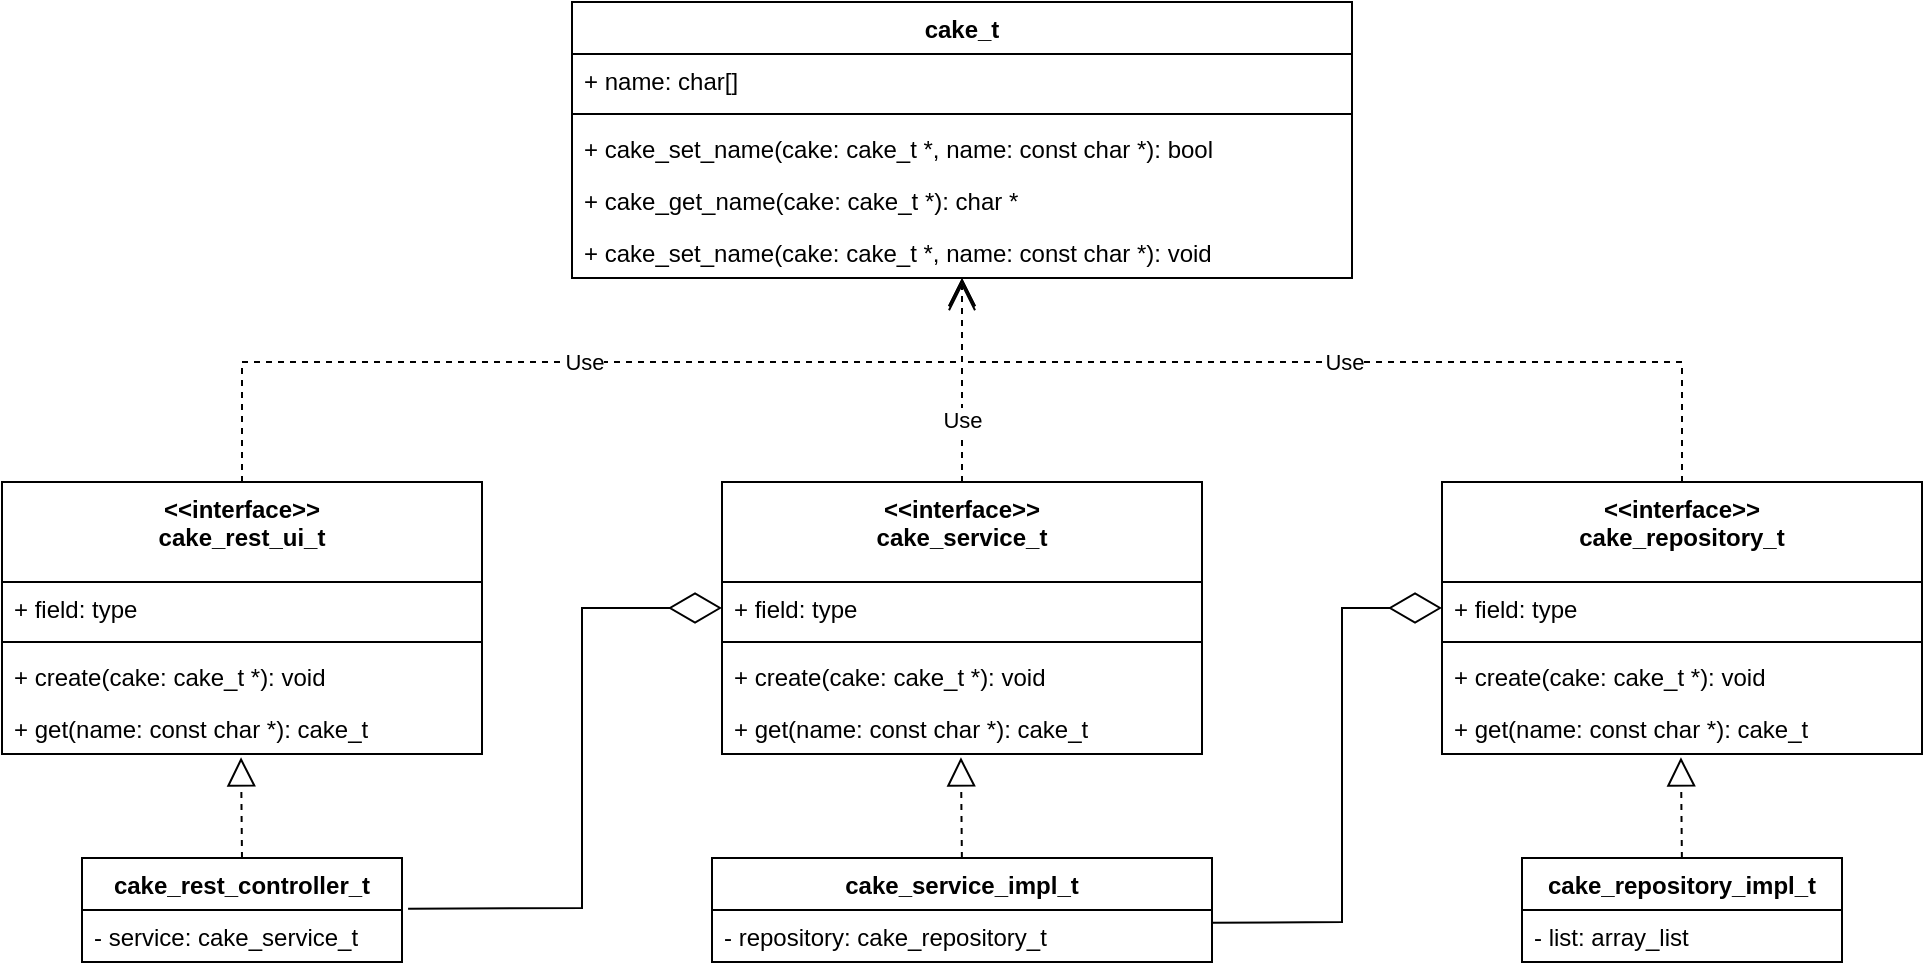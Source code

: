 <mxfile version="16.1.0" type="device" pages="3"><diagram id="9diGpGYwo_NiGPsFAi5v" name="Page-1"><mxGraphModel dx="1422" dy="727" grid="1" gridSize="10" guides="1" tooltips="1" connect="1" arrows="1" fold="1" page="1" pageScale="1" pageWidth="1100" pageHeight="850" math="0" shadow="0"><root><mxCell id="0"/><mxCell id="1" parent="0"/><mxCell id="iKEDdc2eLQ34T3AkdfIM-6" value="cake_t" style="swimlane;fontStyle=1;align=center;verticalAlign=top;childLayout=stackLayout;horizontal=1;startSize=26;horizontalStack=0;resizeParent=1;resizeParentMax=0;resizeLast=0;collapsible=1;marginBottom=0;" parent="1" vertex="1"><mxGeometry x="345" y="230" width="390" height="138" as="geometry"/></mxCell><mxCell id="iKEDdc2eLQ34T3AkdfIM-7" value="+ name: char[]" style="text;strokeColor=none;fillColor=none;align=left;verticalAlign=top;spacingLeft=4;spacingRight=4;overflow=hidden;rotatable=0;points=[[0,0.5],[1,0.5]];portConstraint=eastwest;" parent="iKEDdc2eLQ34T3AkdfIM-6" vertex="1"><mxGeometry y="26" width="390" height="26" as="geometry"/></mxCell><mxCell id="iKEDdc2eLQ34T3AkdfIM-8" value="" style="line;strokeWidth=1;fillColor=none;align=left;verticalAlign=middle;spacingTop=-1;spacingLeft=3;spacingRight=3;rotatable=0;labelPosition=right;points=[];portConstraint=eastwest;" parent="iKEDdc2eLQ34T3AkdfIM-6" vertex="1"><mxGeometry y="52" width="390" height="8" as="geometry"/></mxCell><mxCell id="iKEDdc2eLQ34T3AkdfIM-9" value="+ cake_set_name(cake: cake_t *, name: const char *): bool" style="text;strokeColor=none;fillColor=none;align=left;verticalAlign=top;spacingLeft=4;spacingRight=4;overflow=hidden;rotatable=0;points=[[0,0.5],[1,0.5]];portConstraint=eastwest;" parent="iKEDdc2eLQ34T3AkdfIM-6" vertex="1"><mxGeometry y="60" width="390" height="26" as="geometry"/></mxCell><mxCell id="iKEDdc2eLQ34T3AkdfIM-11" value="+ cake_get_name(cake: cake_t *): char *" style="text;strokeColor=none;fillColor=none;align=left;verticalAlign=top;spacingLeft=4;spacingRight=4;overflow=hidden;rotatable=0;points=[[0,0.5],[1,0.5]];portConstraint=eastwest;" parent="iKEDdc2eLQ34T3AkdfIM-6" vertex="1"><mxGeometry y="86" width="390" height="26" as="geometry"/></mxCell><mxCell id="iKEDdc2eLQ34T3AkdfIM-10" value="+ cake_set_name(cake: cake_t *, name: const char *): void" style="text;strokeColor=none;fillColor=none;align=left;verticalAlign=top;spacingLeft=4;spacingRight=4;overflow=hidden;rotatable=0;points=[[0,0.5],[1,0.5]];portConstraint=eastwest;" parent="iKEDdc2eLQ34T3AkdfIM-6" vertex="1"><mxGeometry y="112" width="390" height="26" as="geometry"/></mxCell><mxCell id="iKEDdc2eLQ34T3AkdfIM-12" value="&lt;&lt;interface&gt;&gt;&#xA;cake_service_t&#xA;" style="swimlane;fontStyle=1;align=center;verticalAlign=top;childLayout=stackLayout;horizontal=1;startSize=50;horizontalStack=0;resizeParent=1;resizeParentMax=0;resizeLast=0;collapsible=1;marginBottom=0;" parent="1" vertex="1"><mxGeometry x="420" y="470" width="240" height="136" as="geometry"/></mxCell><mxCell id="iKEDdc2eLQ34T3AkdfIM-13" value="+ field: type" style="text;strokeColor=none;fillColor=none;align=left;verticalAlign=top;spacingLeft=4;spacingRight=4;overflow=hidden;rotatable=0;points=[[0,0.5],[1,0.5]];portConstraint=eastwest;" parent="iKEDdc2eLQ34T3AkdfIM-12" vertex="1"><mxGeometry y="50" width="240" height="26" as="geometry"/></mxCell><mxCell id="iKEDdc2eLQ34T3AkdfIM-14" value="" style="line;strokeWidth=1;fillColor=none;align=left;verticalAlign=middle;spacingTop=-1;spacingLeft=3;spacingRight=3;rotatable=0;labelPosition=right;points=[];portConstraint=eastwest;" parent="iKEDdc2eLQ34T3AkdfIM-12" vertex="1"><mxGeometry y="76" width="240" height="8" as="geometry"/></mxCell><mxCell id="iKEDdc2eLQ34T3AkdfIM-15" value="+ create(cake: cake_t *): void" style="text;strokeColor=none;fillColor=none;align=left;verticalAlign=top;spacingLeft=4;spacingRight=4;overflow=hidden;rotatable=0;points=[[0,0.5],[1,0.5]];portConstraint=eastwest;" parent="iKEDdc2eLQ34T3AkdfIM-12" vertex="1"><mxGeometry y="84" width="240" height="26" as="geometry"/></mxCell><mxCell id="iKEDdc2eLQ34T3AkdfIM-16" value="+ get(name: const char *): cake_t" style="text;strokeColor=none;fillColor=none;align=left;verticalAlign=top;spacingLeft=4;spacingRight=4;overflow=hidden;rotatable=0;points=[[0,0.5],[1,0.5]];portConstraint=eastwest;" parent="iKEDdc2eLQ34T3AkdfIM-12" vertex="1"><mxGeometry y="110" width="240" height="26" as="geometry"/></mxCell><mxCell id="iKEDdc2eLQ34T3AkdfIM-18" value="&lt;&lt;interface&gt;&gt;&#xA;cake_repository_t&#xA;" style="swimlane;fontStyle=1;align=center;verticalAlign=top;childLayout=stackLayout;horizontal=1;startSize=50;horizontalStack=0;resizeParent=1;resizeParentMax=0;resizeLast=0;collapsible=1;marginBottom=0;" parent="1" vertex="1"><mxGeometry x="780" y="470" width="240" height="136" as="geometry"/></mxCell><mxCell id="iKEDdc2eLQ34T3AkdfIM-19" value="+ field: type" style="text;strokeColor=none;fillColor=none;align=left;verticalAlign=top;spacingLeft=4;spacingRight=4;overflow=hidden;rotatable=0;points=[[0,0.5],[1,0.5]];portConstraint=eastwest;" parent="iKEDdc2eLQ34T3AkdfIM-18" vertex="1"><mxGeometry y="50" width="240" height="26" as="geometry"/></mxCell><mxCell id="iKEDdc2eLQ34T3AkdfIM-20" value="" style="line;strokeWidth=1;fillColor=none;align=left;verticalAlign=middle;spacingTop=-1;spacingLeft=3;spacingRight=3;rotatable=0;labelPosition=right;points=[];portConstraint=eastwest;" parent="iKEDdc2eLQ34T3AkdfIM-18" vertex="1"><mxGeometry y="76" width="240" height="8" as="geometry"/></mxCell><mxCell id="iKEDdc2eLQ34T3AkdfIM-21" value="+ create(cake: cake_t *): void" style="text;strokeColor=none;fillColor=none;align=left;verticalAlign=top;spacingLeft=4;spacingRight=4;overflow=hidden;rotatable=0;points=[[0,0.5],[1,0.5]];portConstraint=eastwest;" parent="iKEDdc2eLQ34T3AkdfIM-18" vertex="1"><mxGeometry y="84" width="240" height="26" as="geometry"/></mxCell><mxCell id="iKEDdc2eLQ34T3AkdfIM-22" value="+ get(name: const char *): cake_t" style="text;strokeColor=none;fillColor=none;align=left;verticalAlign=top;spacingLeft=4;spacingRight=4;overflow=hidden;rotatable=0;points=[[0,0.5],[1,0.5]];portConstraint=eastwest;" parent="iKEDdc2eLQ34T3AkdfIM-18" vertex="1"><mxGeometry y="110" width="240" height="26" as="geometry"/></mxCell><mxCell id="iKEDdc2eLQ34T3AkdfIM-23" value="&lt;&lt;interface&gt;&gt;&#xA;cake_rest_ui_t&#xA;" style="swimlane;fontStyle=1;align=center;verticalAlign=top;childLayout=stackLayout;horizontal=1;startSize=50;horizontalStack=0;resizeParent=1;resizeParentMax=0;resizeLast=0;collapsible=1;marginBottom=0;" parent="1" vertex="1"><mxGeometry x="60" y="470" width="240" height="136" as="geometry"/></mxCell><mxCell id="iKEDdc2eLQ34T3AkdfIM-24" value="+ field: type" style="text;strokeColor=none;fillColor=none;align=left;verticalAlign=top;spacingLeft=4;spacingRight=4;overflow=hidden;rotatable=0;points=[[0,0.5],[1,0.5]];portConstraint=eastwest;" parent="iKEDdc2eLQ34T3AkdfIM-23" vertex="1"><mxGeometry y="50" width="240" height="26" as="geometry"/></mxCell><mxCell id="iKEDdc2eLQ34T3AkdfIM-25" value="" style="line;strokeWidth=1;fillColor=none;align=left;verticalAlign=middle;spacingTop=-1;spacingLeft=3;spacingRight=3;rotatable=0;labelPosition=right;points=[];portConstraint=eastwest;" parent="iKEDdc2eLQ34T3AkdfIM-23" vertex="1"><mxGeometry y="76" width="240" height="8" as="geometry"/></mxCell><mxCell id="iKEDdc2eLQ34T3AkdfIM-26" value="+ create(cake: cake_t *): void" style="text;strokeColor=none;fillColor=none;align=left;verticalAlign=top;spacingLeft=4;spacingRight=4;overflow=hidden;rotatable=0;points=[[0,0.5],[1,0.5]];portConstraint=eastwest;" parent="iKEDdc2eLQ34T3AkdfIM-23" vertex="1"><mxGeometry y="84" width="240" height="26" as="geometry"/></mxCell><mxCell id="iKEDdc2eLQ34T3AkdfIM-27" value="+ get(name: const char *): cake_t" style="text;strokeColor=none;fillColor=none;align=left;verticalAlign=top;spacingLeft=4;spacingRight=4;overflow=hidden;rotatable=0;points=[[0,0.5],[1,0.5]];portConstraint=eastwest;" parent="iKEDdc2eLQ34T3AkdfIM-23" vertex="1"><mxGeometry y="110" width="240" height="26" as="geometry"/></mxCell><mxCell id="iKEDdc2eLQ34T3AkdfIM-28" value="cake_repository_impl_t" style="swimlane;fontStyle=1;align=center;verticalAlign=top;childLayout=stackLayout;horizontal=1;startSize=26;horizontalStack=0;resizeParent=1;resizeParentMax=0;resizeLast=0;collapsible=1;marginBottom=0;" parent="1" vertex="1"><mxGeometry x="820" y="658" width="160" height="52" as="geometry"/></mxCell><mxCell id="iKEDdc2eLQ34T3AkdfIM-29" value="- list: array_list" style="text;strokeColor=none;fillColor=none;align=left;verticalAlign=top;spacingLeft=4;spacingRight=4;overflow=hidden;rotatable=0;points=[[0,0.5],[1,0.5]];portConstraint=eastwest;" parent="iKEDdc2eLQ34T3AkdfIM-28" vertex="1"><mxGeometry y="26" width="160" height="26" as="geometry"/></mxCell><mxCell id="iKEDdc2eLQ34T3AkdfIM-32" value="cake_rest_controller_t" style="swimlane;fontStyle=1;align=center;verticalAlign=top;childLayout=stackLayout;horizontal=1;startSize=26;horizontalStack=0;resizeParent=1;resizeParentMax=0;resizeLast=0;collapsible=1;marginBottom=0;" parent="1" vertex="1"><mxGeometry x="100" y="658" width="160" height="52" as="geometry"/></mxCell><mxCell id="iKEDdc2eLQ34T3AkdfIM-33" value="- service: cake_service_t" style="text;strokeColor=none;fillColor=none;align=left;verticalAlign=top;spacingLeft=4;spacingRight=4;overflow=hidden;rotatable=0;points=[[0,0.5],[1,0.5]];portConstraint=eastwest;" parent="iKEDdc2eLQ34T3AkdfIM-32" vertex="1"><mxGeometry y="26" width="160" height="26" as="geometry"/></mxCell><mxCell id="iKEDdc2eLQ34T3AkdfIM-34" value="cake_service_impl_t" style="swimlane;fontStyle=1;align=center;verticalAlign=top;childLayout=stackLayout;horizontal=1;startSize=26;horizontalStack=0;resizeParent=1;resizeParentMax=0;resizeLast=0;collapsible=1;marginBottom=0;" parent="1" vertex="1"><mxGeometry x="415" y="658" width="250" height="52" as="geometry"/></mxCell><mxCell id="iKEDdc2eLQ34T3AkdfIM-35" value="- repository: cake_repository_t" style="text;strokeColor=none;fillColor=none;align=left;verticalAlign=top;spacingLeft=4;spacingRight=4;overflow=hidden;rotatable=0;points=[[0,0.5],[1,0.5]];portConstraint=eastwest;" parent="iKEDdc2eLQ34T3AkdfIM-34" vertex="1"><mxGeometry y="26" width="250" height="26" as="geometry"/></mxCell><mxCell id="iKEDdc2eLQ34T3AkdfIM-36" value="" style="endArrow=block;dashed=1;endFill=0;endSize=12;html=1;rounded=0;entryX=0.498;entryY=1.064;entryDx=0;entryDy=0;entryPerimeter=0;exitX=0.5;exitY=0;exitDx=0;exitDy=0;" parent="1" source="iKEDdc2eLQ34T3AkdfIM-32" target="iKEDdc2eLQ34T3AkdfIM-27" edge="1"><mxGeometry width="160" relative="1" as="geometry"><mxPoint x="-70" y="670" as="sourcePoint"/><mxPoint x="90" y="670" as="targetPoint"/></mxGeometry></mxCell><mxCell id="iKEDdc2eLQ34T3AkdfIM-37" value="" style="endArrow=diamondThin;endFill=0;endSize=24;html=1;rounded=0;exitX=1.019;exitY=-0.022;exitDx=0;exitDy=0;exitPerimeter=0;entryX=0;entryY=0.5;entryDx=0;entryDy=0;" parent="1" source="iKEDdc2eLQ34T3AkdfIM-33" target="iKEDdc2eLQ34T3AkdfIM-13" edge="1"><mxGeometry width="160" relative="1" as="geometry"><mxPoint x="560" y="580" as="sourcePoint"/><mxPoint x="720" y="580" as="targetPoint"/><Array as="points"><mxPoint x="350" y="683"/><mxPoint x="350" y="533"/></Array></mxGeometry></mxCell><mxCell id="iKEDdc2eLQ34T3AkdfIM-38" value="" style="endArrow=block;dashed=1;endFill=0;endSize=12;html=1;rounded=0;entryX=0.498;entryY=1.064;entryDx=0;entryDy=0;entryPerimeter=0;exitX=0.5;exitY=0;exitDx=0;exitDy=0;" parent="1" edge="1"><mxGeometry width="160" relative="1" as="geometry"><mxPoint x="899.95" y="658" as="sourcePoint"/><mxPoint x="899.47" y="607.664" as="targetPoint"/></mxGeometry></mxCell><mxCell id="iKEDdc2eLQ34T3AkdfIM-39" value="" style="endArrow=block;dashed=1;endFill=0;endSize=12;html=1;rounded=0;entryX=0.498;entryY=1.064;entryDx=0;entryDy=0;entryPerimeter=0;exitX=0.5;exitY=0;exitDx=0;exitDy=0;" parent="1" edge="1"><mxGeometry width="160" relative="1" as="geometry"><mxPoint x="539.95" y="658" as="sourcePoint"/><mxPoint x="539.47" y="607.664" as="targetPoint"/></mxGeometry></mxCell><mxCell id="iKEDdc2eLQ34T3AkdfIM-40" value="" style="endArrow=diamondThin;endFill=0;endSize=24;html=1;rounded=0;exitX=1.019;exitY=-0.022;exitDx=0;exitDy=0;exitPerimeter=0;entryX=0;entryY=0.5;entryDx=0;entryDy=0;" parent="1" target="iKEDdc2eLQ34T3AkdfIM-19" edge="1"><mxGeometry width="160" relative="1" as="geometry"><mxPoint x="665" y="690.428" as="sourcePoint"/><mxPoint x="821.96" y="540" as="targetPoint"/><Array as="points"><mxPoint x="730" y="690"/><mxPoint x="730" y="600"/><mxPoint x="730" y="533"/></Array></mxGeometry></mxCell><mxCell id="iKEDdc2eLQ34T3AkdfIM-41" value="Use" style="endArrow=open;endSize=12;dashed=1;html=1;rounded=0;exitX=0.5;exitY=0;exitDx=0;exitDy=0;" parent="1" source="iKEDdc2eLQ34T3AkdfIM-23" target="iKEDdc2eLQ34T3AkdfIM-10" edge="1"><mxGeometry width="160" relative="1" as="geometry"><mxPoint x="195" y="410" as="sourcePoint"/><mxPoint x="355" y="410" as="targetPoint"/><Array as="points"><mxPoint x="180" y="410"/><mxPoint x="540" y="410"/></Array></mxGeometry></mxCell><mxCell id="iKEDdc2eLQ34T3AkdfIM-42" value="Use" style="endArrow=open;endSize=12;dashed=1;html=1;rounded=0;" parent="1" source="iKEDdc2eLQ34T3AkdfIM-12" target="iKEDdc2eLQ34T3AkdfIM-10" edge="1"><mxGeometry x="-0.412" width="160" relative="1" as="geometry"><mxPoint x="630" y="430" as="sourcePoint"/><mxPoint x="790" y="430" as="targetPoint"/><mxPoint y="-1" as="offset"/></mxGeometry></mxCell><mxCell id="iKEDdc2eLQ34T3AkdfIM-43" value="Use" style="endArrow=open;endSize=12;dashed=1;html=1;rounded=0;exitX=0.5;exitY=0;exitDx=0;exitDy=0;" parent="1" source="iKEDdc2eLQ34T3AkdfIM-18" edge="1"><mxGeometry width="160" relative="1" as="geometry"><mxPoint x="910" y="410" as="sourcePoint"/><mxPoint x="540" y="370" as="targetPoint"/><Array as="points"><mxPoint x="900" y="410"/><mxPoint x="540" y="410"/></Array><mxPoint x="1" as="offset"/></mxGeometry></mxCell></root></mxGraphModel></diagram><diagram id="P0KdehEDbvNM9IFR819d" name="Page-2"><mxGraphModel dx="1662" dy="727" grid="1" gridSize="3" guides="1" tooltips="1" connect="1" arrows="1" fold="1" page="1" pageScale="1" pageWidth="1100" pageHeight="850" math="0" shadow="0"><root><mxCell id="fsUWvjH8aIPaDX2hUzwm-0"/><mxCell id="fsUWvjH8aIPaDX2hUzwm-1" parent="fsUWvjH8aIPaDX2hUzwm-0"/><mxCell id="fsUWvjH8aIPaDX2hUzwm-2" value="Product" style="swimlane;fontStyle=1;align=center;verticalAlign=top;childLayout=stackLayout;horizontal=1;startSize=26;horizontalStack=0;resizeParent=1;resizeParentMax=0;resizeLast=0;collapsible=1;marginBottom=0;" parent="fsUWvjH8aIPaDX2hUzwm-1" vertex="1"><mxGeometry x="345" y="100" width="520" height="138" as="geometry"/></mxCell><mxCell id="fsUWvjH8aIPaDX2hUzwm-3" value="- id : int" style="text;strokeColor=none;fillColor=none;align=left;verticalAlign=top;spacingLeft=4;spacingRight=4;overflow=hidden;rotatable=0;points=[[0,0.5],[1,0.5]];portConstraint=eastwest;" parent="fsUWvjH8aIPaDX2hUzwm-2" vertex="1"><mxGeometry y="26" width="520" height="26" as="geometry"/></mxCell><mxCell id="fsUWvjH8aIPaDX2hUzwm-6" value="- type: char[]" style="text;strokeColor=none;fillColor=none;align=left;verticalAlign=top;spacingLeft=4;spacingRight=4;overflow=hidden;rotatable=0;points=[[0,0.5],[1,0.5]];portConstraint=eastwest;" parent="fsUWvjH8aIPaDX2hUzwm-2" vertex="1"><mxGeometry y="52" width="520" height="26" as="geometry"/></mxCell><mxCell id="fsUWvjH8aIPaDX2hUzwm-7" value="- description: char[]" style="text;strokeColor=none;fillColor=none;align=left;verticalAlign=top;spacingLeft=4;spacingRight=4;overflow=hidden;rotatable=0;points=[[0,0.5],[1,0.5]];portConstraint=eastwest;" parent="fsUWvjH8aIPaDX2hUzwm-2" vertex="1"><mxGeometry y="78" width="520" height="26" as="geometry"/></mxCell><mxCell id="fsUWvjH8aIPaDX2hUzwm-4" value="" style="line;strokeWidth=1;fillColor=none;align=left;verticalAlign=middle;spacingTop=-1;spacingLeft=3;spacingRight=3;rotatable=0;labelPosition=right;points=[];portConstraint=eastwest;" parent="fsUWvjH8aIPaDX2hUzwm-2" vertex="1"><mxGeometry y="104" width="520" height="8" as="geometry"/></mxCell><mxCell id="fsUWvjH8aIPaDX2hUzwm-8" value="+ product_create (id: int, type: const char *, description: const char *): Product *" style="text;strokeColor=none;fillColor=none;align=left;verticalAlign=top;spacingLeft=4;spacingRight=4;overflow=hidden;rotatable=0;points=[[0,0.5],[1,0.5]];portConstraint=eastwest;" parent="fsUWvjH8aIPaDX2hUzwm-2" vertex="1"><mxGeometry y="112" width="520" height="26" as="geometry"/></mxCell><mxCell id="fsUWvjH8aIPaDX2hUzwm-10" value="&lt;&lt;interface&gt;&gt;&#xA;ProductService&#xA;" style="swimlane;fontStyle=1;align=center;verticalAlign=top;childLayout=stackLayout;horizontal=1;startSize=50;horizontalStack=0;resizeParent=1;resizeParentMax=0;resizeLast=0;collapsible=1;marginBottom=0;" parent="fsUWvjH8aIPaDX2hUzwm-1" vertex="1"><mxGeometry x="450" y="350" width="310" height="128" as="geometry"/></mxCell><mxCell id="fsUWvjH8aIPaDX2hUzwm-13" value="+ get_by_id (object: void *, id: int) : Product *" style="text;strokeColor=none;fillColor=none;align=left;verticalAlign=top;spacingLeft=4;spacingRight=4;overflow=hidden;rotatable=0;points=[[0,0.5],[1,0.5]];portConstraint=eastwest;" parent="fsUWvjH8aIPaDX2hUzwm-10" vertex="1"><mxGeometry y="50" width="310" height="26" as="geometry"/></mxCell><mxCell id="fsUWvjH8aIPaDX2hUzwm-14" value="+ add (object: void *, product: Product) : bool" style="text;strokeColor=none;fillColor=none;align=left;verticalAlign=top;spacingLeft=4;spacingRight=4;overflow=hidden;rotatable=0;points=[[0,0.5],[1,0.5]];portConstraint=eastwest;" parent="fsUWvjH8aIPaDX2hUzwm-10" vertex="1"><mxGeometry y="76" width="310" height="26" as="geometry"/></mxCell><mxCell id="fsUWvjH8aIPaDX2hUzwm-15" value="+ remove (object: void *, id: int) : bool" style="text;strokeColor=none;fillColor=none;align=left;verticalAlign=top;spacingLeft=4;spacingRight=4;overflow=hidden;rotatable=0;points=[[0,0.5],[1,0.5]];portConstraint=eastwest;" parent="fsUWvjH8aIPaDX2hUzwm-10" vertex="1"><mxGeometry y="102" width="310" height="26" as="geometry"/></mxCell><mxCell id="fsUWvjH8aIPaDX2hUzwm-16" value="&lt;&lt;interface&gt;&gt;&#xA;ProductRepository&#xA;" style="swimlane;fontStyle=1;align=center;verticalAlign=top;childLayout=stackLayout;horizontal=1;startSize=50;horizontalStack=0;resizeParent=1;resizeParentMax=0;resizeLast=0;collapsible=1;marginBottom=0;" parent="fsUWvjH8aIPaDX2hUzwm-1" vertex="1"><mxGeometry x="70" y="350" width="310" height="128" as="geometry"><mxRectangle x="70" y="350" width="160" height="50" as="alternateBounds"/></mxGeometry></mxCell><mxCell id="fsUWvjH8aIPaDX2hUzwm-17" value="+ get_by_id (object: void *, id: int) : Product *" style="text;strokeColor=none;fillColor=none;align=left;verticalAlign=top;spacingLeft=4;spacingRight=4;overflow=hidden;rotatable=0;points=[[0,0.5],[1,0.5]];portConstraint=eastwest;" parent="fsUWvjH8aIPaDX2hUzwm-16" vertex="1"><mxGeometry y="50" width="310" height="26" as="geometry"/></mxCell><mxCell id="fsUWvjH8aIPaDX2hUzwm-18" value="+ add (object: void *, product: Product) : bool" style="text;strokeColor=none;fillColor=none;align=left;verticalAlign=top;spacingLeft=4;spacingRight=4;overflow=hidden;rotatable=0;points=[[0,0.5],[1,0.5]];portConstraint=eastwest;" parent="fsUWvjH8aIPaDX2hUzwm-16" vertex="1"><mxGeometry y="76" width="310" height="26" as="geometry"/></mxCell><mxCell id="fsUWvjH8aIPaDX2hUzwm-19" value="+ remove (object: void *, id: int) : bool" style="text;strokeColor=none;fillColor=none;align=left;verticalAlign=top;spacingLeft=4;spacingRight=4;overflow=hidden;rotatable=0;points=[[0,0.5],[1,0.5]];portConstraint=eastwest;" parent="fsUWvjH8aIPaDX2hUzwm-16" vertex="1"><mxGeometry y="102" width="310" height="26" as="geometry"/></mxCell><mxCell id="fsUWvjH8aIPaDX2hUzwm-26" value="ProductController&#xA;" style="swimlane;fontStyle=1;align=center;verticalAlign=top;childLayout=stackLayout;horizontal=1;startSize=30;horizontalStack=0;resizeParent=1;resizeParentMax=0;resizeLast=0;collapsible=1;marginBottom=0;" parent="fsUWvjH8aIPaDX2hUzwm-1" vertex="1"><mxGeometry x="830" y="350" width="310" height="108" as="geometry"/></mxCell><mxCell id="fsUWvjH8aIPaDX2hUzwm-27" value="+ get_by_id (object: void *, id: int) : Product *" style="text;strokeColor=none;fillColor=none;align=left;verticalAlign=top;spacingLeft=4;spacingRight=4;overflow=hidden;rotatable=0;points=[[0,0.5],[1,0.5]];portConstraint=eastwest;" parent="fsUWvjH8aIPaDX2hUzwm-26" vertex="1"><mxGeometry y="30" width="310" height="26" as="geometry"/></mxCell><mxCell id="fsUWvjH8aIPaDX2hUzwm-28" value="+ add (object: void *, product: Product) : bool" style="text;strokeColor=none;fillColor=none;align=left;verticalAlign=top;spacingLeft=4;spacingRight=4;overflow=hidden;rotatable=0;points=[[0,0.5],[1,0.5]];portConstraint=eastwest;" parent="fsUWvjH8aIPaDX2hUzwm-26" vertex="1"><mxGeometry y="56" width="310" height="26" as="geometry"/></mxCell><mxCell id="fsUWvjH8aIPaDX2hUzwm-29" value="+ remove (object: void *, id: int) : bool" style="text;strokeColor=none;fillColor=none;align=left;verticalAlign=top;spacingLeft=4;spacingRight=4;overflow=hidden;rotatable=0;points=[[0,0.5],[1,0.5]];portConstraint=eastwest;" parent="fsUWvjH8aIPaDX2hUzwm-26" vertex="1"><mxGeometry y="82" width="310" height="26" as="geometry"/></mxCell><mxCell id="fsUWvjH8aIPaDX2hUzwm-30" value="ProductRepositoryImplementation" style="swimlane;fontStyle=1;align=center;verticalAlign=top;childLayout=stackLayout;horizontal=1;startSize=26;horizontalStack=0;resizeParent=1;resizeParentMax=0;resizeLast=0;collapsible=1;marginBottom=0;" parent="fsUWvjH8aIPaDX2hUzwm-1" vertex="1"><mxGeometry x="90" y="540" width="270" height="52" as="geometry"><mxRectangle x="90" y="540" width="270" height="26" as="alternateBounds"/></mxGeometry></mxCell><mxCell id="fsUWvjH8aIPaDX2hUzwm-31" value="- list: array_list" style="text;strokeColor=none;fillColor=none;align=left;verticalAlign=top;spacingLeft=4;spacingRight=4;overflow=hidden;rotatable=0;points=[[0,0.5],[1,0.5]];portConstraint=eastwest;" parent="fsUWvjH8aIPaDX2hUzwm-30" vertex="1"><mxGeometry y="26" width="270" height="26" as="geometry"/></mxCell><mxCell id="fsUWvjH8aIPaDX2hUzwm-34" value="ProductServiceImplementation" style="swimlane;fontStyle=1;align=center;verticalAlign=top;childLayout=stackLayout;horizontal=1;startSize=30;horizontalStack=0;resizeParent=1;resizeParentMax=0;resizeLast=0;collapsible=1;marginBottom=0;" parent="fsUWvjH8aIPaDX2hUzwm-1" vertex="1"><mxGeometry x="470" y="540" width="270" height="30" as="geometry"><mxRectangle x="470" y="540" width="240" height="30" as="alternateBounds"/></mxGeometry></mxCell><mxCell id="fsUWvjH8aIPaDX2hUzwm-36" value="" style="endArrow=block;dashed=1;endFill=0;endSize=12;html=1;rounded=0;exitX=0.5;exitY=0;exitDx=0;exitDy=0;entryX=0.5;entryY=1;entryDx=0;entryDy=0;" parent="fsUWvjH8aIPaDX2hUzwm-1" source="fsUWvjH8aIPaDX2hUzwm-30" target="fsUWvjH8aIPaDX2hUzwm-16" edge="1"><mxGeometry width="160" relative="1" as="geometry"><mxPoint x="150" y="630" as="sourcePoint"/><mxPoint x="310" y="630" as="targetPoint"/></mxGeometry></mxCell><mxCell id="fsUWvjH8aIPaDX2hUzwm-37" value="" style="endArrow=block;dashed=1;endFill=0;endSize=12;html=1;rounded=0;exitX=0.5;exitY=0;exitDx=0;exitDy=0;entryX=0.5;entryY=1;entryDx=0;entryDy=0;" parent="fsUWvjH8aIPaDX2hUzwm-1" edge="1"><mxGeometry width="160" relative="1" as="geometry"><mxPoint x="604.5" y="540" as="sourcePoint"/><mxPoint x="604.5" y="478" as="targetPoint"/></mxGeometry></mxCell><mxCell id="fsUWvjH8aIPaDX2hUzwm-40" value="" style="endArrow=diamondThin;endFill=0;endSize=24;html=1;rounded=0;exitX=0;exitY=0.5;exitDx=0;exitDy=0;entryX=0;entryY=0.5;entryDx=0;entryDy=0;" parent="fsUWvjH8aIPaDX2hUzwm-1" target="fsUWvjH8aIPaDX2hUzwm-28" edge="1"><mxGeometry width="160" relative="1" as="geometry"><mxPoint x="760" y="419" as="sourcePoint"/><mxPoint x="830" y="500" as="targetPoint"/></mxGeometry></mxCell><mxCell id="fsUWvjH8aIPaDX2hUzwm-42" value="Use" style="endArrow=open;endSize=12;dashed=1;html=1;rounded=0;exitX=0.5;exitY=0;exitDx=0;exitDy=0;entryX=0.5;entryY=1;entryDx=0;entryDy=0;" parent="fsUWvjH8aIPaDX2hUzwm-1" source="fsUWvjH8aIPaDX2hUzwm-16" target="fsUWvjH8aIPaDX2hUzwm-2" edge="1"><mxGeometry x="-0.045" y="20" width="160" relative="1" as="geometry"><mxPoint x="300" y="310" as="sourcePoint"/><mxPoint x="500" y="280" as="targetPoint"/><Array as="points"><mxPoint x="225" y="300"/><mxPoint x="605" y="300"/></Array><mxPoint as="offset"/></mxGeometry></mxCell><mxCell id="fsUWvjH8aIPaDX2hUzwm-43" value="Use" style="endArrow=open;endSize=12;dashed=1;html=1;rounded=0;exitX=0.5;exitY=0;exitDx=0;exitDy=0;" parent="fsUWvjH8aIPaDX2hUzwm-1" source="fsUWvjH8aIPaDX2hUzwm-10" target="fsUWvjH8aIPaDX2hUzwm-8" edge="1"><mxGeometry x="-0.643" y="-15" width="160" relative="1" as="geometry"><mxPoint x="570" y="290" as="sourcePoint"/><mxPoint x="730" y="290" as="targetPoint"/><mxPoint as="offset"/></mxGeometry></mxCell><mxCell id="fsUWvjH8aIPaDX2hUzwm-44" value="Use" style="endArrow=open;endSize=12;dashed=1;html=1;rounded=0;exitX=0.5;exitY=0;exitDx=0;exitDy=0;" parent="fsUWvjH8aIPaDX2hUzwm-1" source="fsUWvjH8aIPaDX2hUzwm-26" target="fsUWvjH8aIPaDX2hUzwm-8" edge="1"><mxGeometry width="160" relative="1" as="geometry"><mxPoint x="1040" y="320" as="sourcePoint"/><mxPoint x="1200" y="320" as="targetPoint"/><Array as="points"><mxPoint x="984" y="300"/><mxPoint x="605" y="300"/></Array></mxGeometry></mxCell><mxCell id="fsUWvjH8aIPaDX2hUzwm-39" value="" style="endArrow=diamondThin;endFill=0;endSize=24;html=1;rounded=0;exitX=1;exitY=0.5;exitDx=0;exitDy=0;entryX=0;entryY=0.5;entryDx=0;entryDy=0;" parent="fsUWvjH8aIPaDX2hUzwm-1" source="fsUWvjH8aIPaDX2hUzwm-17" target="fsUWvjH8aIPaDX2hUzwm-34" edge="1"><mxGeometry width="160" relative="1" as="geometry"><mxPoint x="550" y="630" as="sourcePoint"/><mxPoint x="390" y="630" as="targetPoint"/><Array as="points"><mxPoint x="430" y="413"/><mxPoint x="430" y="480"/><mxPoint x="430" y="555"/></Array></mxGeometry></mxCell></root></mxGraphModel></diagram><diagram name="Copy of Page-2" id="qzgs5XsnqtKpFqHDMfkN"><mxGraphModel dx="1422" dy="727" grid="1" gridSize="3" guides="1" tooltips="1" connect="1" arrows="1" fold="1" page="1" pageScale="1" pageWidth="1100" pageHeight="850" math="0" shadow="0"><root><mxCell id="Dra5plYixvwZqLk9mXmF-0"/><mxCell id="Dra5plYixvwZqLk9mXmF-1" parent="Dra5plYixvwZqLk9mXmF-0"/><mxCell id="Dra5plYixvwZqLk9mXmF-2" value="Product" style="swimlane;fontStyle=1;align=center;verticalAlign=top;childLayout=stackLayout;horizontal=1;startSize=26;horizontalStack=0;resizeParent=1;resizeParentMax=0;resizeLast=0;collapsible=1;marginBottom=0;" parent="Dra5plYixvwZqLk9mXmF-1" vertex="1"><mxGeometry x="345" y="100" width="520" height="138" as="geometry"/></mxCell><mxCell id="Dra5plYixvwZqLk9mXmF-3" value="- id : int" style="text;strokeColor=none;fillColor=none;align=left;verticalAlign=top;spacingLeft=4;spacingRight=4;overflow=hidden;rotatable=0;points=[[0,0.5],[1,0.5]];portConstraint=eastwest;" parent="Dra5plYixvwZqLk9mXmF-2" vertex="1"><mxGeometry y="26" width="520" height="26" as="geometry"/></mxCell><mxCell id="Dra5plYixvwZqLk9mXmF-4" value="- type: char[]" style="text;strokeColor=none;fillColor=none;align=left;verticalAlign=top;spacingLeft=4;spacingRight=4;overflow=hidden;rotatable=0;points=[[0,0.5],[1,0.5]];portConstraint=eastwest;" parent="Dra5plYixvwZqLk9mXmF-2" vertex="1"><mxGeometry y="52" width="520" height="26" as="geometry"/></mxCell><mxCell id="Dra5plYixvwZqLk9mXmF-5" value="- description: char[]" style="text;strokeColor=none;fillColor=none;align=left;verticalAlign=top;spacingLeft=4;spacingRight=4;overflow=hidden;rotatable=0;points=[[0,0.5],[1,0.5]];portConstraint=eastwest;" parent="Dra5plYixvwZqLk9mXmF-2" vertex="1"><mxGeometry y="78" width="520" height="26" as="geometry"/></mxCell><mxCell id="Dra5plYixvwZqLk9mXmF-6" value="" style="line;strokeWidth=1;fillColor=none;align=left;verticalAlign=middle;spacingTop=-1;spacingLeft=3;spacingRight=3;rotatable=0;labelPosition=right;points=[];portConstraint=eastwest;" parent="Dra5plYixvwZqLk9mXmF-2" vertex="1"><mxGeometry y="104" width="520" height="8" as="geometry"/></mxCell><mxCell id="Dra5plYixvwZqLk9mXmF-7" value="+ product_create (id: int, type: const char *, description: const char *): Product *" style="text;strokeColor=none;fillColor=none;align=left;verticalAlign=top;spacingLeft=4;spacingRight=4;overflow=hidden;rotatable=0;points=[[0,0.5],[1,0.5]];portConstraint=eastwest;" parent="Dra5plYixvwZqLk9mXmF-2" vertex="1"><mxGeometry y="112" width="520" height="26" as="geometry"/></mxCell><mxCell id="Dra5plYixvwZqLk9mXmF-8" value="&lt;&lt;interface&gt;&gt;&#xA;ProductService&#xA;" style="swimlane;fontStyle=1;align=center;verticalAlign=top;childLayout=stackLayout;horizontal=1;startSize=50;horizontalStack=0;resizeParent=1;resizeParentMax=0;resizeLast=0;collapsible=1;marginBottom=0;" parent="Dra5plYixvwZqLk9mXmF-1" vertex="1"><mxGeometry x="450" y="350" width="310" height="128" as="geometry"/></mxCell><mxCell id="Dra5plYixvwZqLk9mXmF-9" value="+ get_by_id (object: void *, id: int) : Product *" style="text;strokeColor=none;fillColor=none;align=left;verticalAlign=top;spacingLeft=4;spacingRight=4;overflow=hidden;rotatable=0;points=[[0,0.5],[1,0.5]];portConstraint=eastwest;" parent="Dra5plYixvwZqLk9mXmF-8" vertex="1"><mxGeometry y="50" width="310" height="26" as="geometry"/></mxCell><mxCell id="Dra5plYixvwZqLk9mXmF-10" value="+ add (object: void *, product: Product) : bool" style="text;strokeColor=none;fillColor=none;align=left;verticalAlign=top;spacingLeft=4;spacingRight=4;overflow=hidden;rotatable=0;points=[[0,0.5],[1,0.5]];portConstraint=eastwest;" parent="Dra5plYixvwZqLk9mXmF-8" vertex="1"><mxGeometry y="76" width="310" height="26" as="geometry"/></mxCell><mxCell id="Dra5plYixvwZqLk9mXmF-11" value="+ remove (object: void *, id: int) : bool" style="text;strokeColor=none;fillColor=none;align=left;verticalAlign=top;spacingLeft=4;spacingRight=4;overflow=hidden;rotatable=0;points=[[0,0.5],[1,0.5]];portConstraint=eastwest;" parent="Dra5plYixvwZqLk9mXmF-8" vertex="1"><mxGeometry y="102" width="310" height="26" as="geometry"/></mxCell><mxCell id="Dra5plYixvwZqLk9mXmF-12" value="&lt;&lt;interface&gt;&gt;&#xA;ProductRepository&#xA;" style="swimlane;fontStyle=1;align=center;verticalAlign=top;childLayout=stackLayout;horizontal=1;startSize=50;horizontalStack=0;resizeParent=1;resizeParentMax=0;resizeLast=0;collapsible=1;marginBottom=0;" parent="Dra5plYixvwZqLk9mXmF-1" vertex="1"><mxGeometry x="70" y="350" width="310" height="128" as="geometry"><mxRectangle x="70" y="350" width="160" height="50" as="alternateBounds"/></mxGeometry></mxCell><mxCell id="Dra5plYixvwZqLk9mXmF-13" value="+ get_by_id (object: void *, id: int) : Product *" style="text;strokeColor=none;fillColor=none;align=left;verticalAlign=top;spacingLeft=4;spacingRight=4;overflow=hidden;rotatable=0;points=[[0,0.5],[1,0.5]];portConstraint=eastwest;" parent="Dra5plYixvwZqLk9mXmF-12" vertex="1"><mxGeometry y="50" width="310" height="26" as="geometry"/></mxCell><mxCell id="Dra5plYixvwZqLk9mXmF-14" value="+ add (object: void *, product: Product) : bool" style="text;strokeColor=none;fillColor=none;align=left;verticalAlign=top;spacingLeft=4;spacingRight=4;overflow=hidden;rotatable=0;points=[[0,0.5],[1,0.5]];portConstraint=eastwest;" parent="Dra5plYixvwZqLk9mXmF-12" vertex="1"><mxGeometry y="76" width="310" height="26" as="geometry"/></mxCell><mxCell id="Dra5plYixvwZqLk9mXmF-15" value="+ remove (object: void *, id: int) : bool" style="text;strokeColor=none;fillColor=none;align=left;verticalAlign=top;spacingLeft=4;spacingRight=4;overflow=hidden;rotatable=0;points=[[0,0.5],[1,0.5]];portConstraint=eastwest;" parent="Dra5plYixvwZqLk9mXmF-12" vertex="1"><mxGeometry y="102" width="310" height="26" as="geometry"/></mxCell><mxCell id="Dra5plYixvwZqLk9mXmF-20" value="ProductRepositoryImplementation" style="swimlane;fontStyle=1;align=center;verticalAlign=top;childLayout=stackLayout;horizontal=1;startSize=26;horizontalStack=0;resizeParent=1;resizeParentMax=0;resizeLast=0;collapsible=1;marginBottom=0;" parent="Dra5plYixvwZqLk9mXmF-1" vertex="1"><mxGeometry x="90" y="540" width="270" height="52" as="geometry"><mxRectangle x="90" y="540" width="270" height="26" as="alternateBounds"/></mxGeometry></mxCell><mxCell id="Dra5plYixvwZqLk9mXmF-21" value="- list: array_list" style="text;strokeColor=none;fillColor=none;align=left;verticalAlign=top;spacingLeft=4;spacingRight=4;overflow=hidden;rotatable=0;points=[[0,0.5],[1,0.5]];portConstraint=eastwest;" parent="Dra5plYixvwZqLk9mXmF-20" vertex="1"><mxGeometry y="26" width="270" height="26" as="geometry"/></mxCell><mxCell id="Dra5plYixvwZqLk9mXmF-22" value="ProductServiceImplementation" style="swimlane;fontStyle=1;align=center;verticalAlign=top;childLayout=stackLayout;horizontal=1;startSize=30;horizontalStack=0;resizeParent=1;resizeParentMax=0;resizeLast=0;collapsible=1;marginBottom=0;" parent="Dra5plYixvwZqLk9mXmF-1" vertex="1"><mxGeometry x="470" y="540" width="270" height="30" as="geometry"><mxRectangle x="470" y="540" width="240" height="30" as="alternateBounds"/></mxGeometry></mxCell><mxCell id="Dra5plYixvwZqLk9mXmF-23" value="" style="endArrow=block;dashed=1;endFill=0;endSize=12;html=1;rounded=0;exitX=0.5;exitY=0;exitDx=0;exitDy=0;entryX=0.5;entryY=1;entryDx=0;entryDy=0;" parent="Dra5plYixvwZqLk9mXmF-1" source="Dra5plYixvwZqLk9mXmF-20" target="Dra5plYixvwZqLk9mXmF-12" edge="1"><mxGeometry width="160" relative="1" as="geometry"><mxPoint x="150" y="630" as="sourcePoint"/><mxPoint x="310" y="630" as="targetPoint"/></mxGeometry></mxCell><mxCell id="Dra5plYixvwZqLk9mXmF-24" value="" style="endArrow=block;dashed=1;endFill=0;endSize=12;html=1;rounded=0;exitX=0.5;exitY=0;exitDx=0;exitDy=0;entryX=0.5;entryY=1;entryDx=0;entryDy=0;" parent="Dra5plYixvwZqLk9mXmF-1" edge="1"><mxGeometry width="160" relative="1" as="geometry"><mxPoint x="604.5" y="540" as="sourcePoint"/><mxPoint x="604.5" y="478" as="targetPoint"/></mxGeometry></mxCell><mxCell id="Dra5plYixvwZqLk9mXmF-25" value="" style="endArrow=diamondThin;endFill=0;endSize=24;html=1;rounded=0;exitX=0;exitY=0.5;exitDx=0;exitDy=0;entryX=0.505;entryY=0.977;entryDx=0;entryDy=0;entryPerimeter=0;" parent="Dra5plYixvwZqLk9mXmF-1" target="Dra5plYixvwZqLk9mXmF-37" edge="1"><mxGeometry width="160" relative="1" as="geometry"><mxPoint x="760" y="419" as="sourcePoint"/><mxPoint x="830" y="419.0" as="targetPoint"/><Array as="points"><mxPoint x="1241" y="419"/></Array></mxGeometry></mxCell><mxCell id="Dra5plYixvwZqLk9mXmF-26" value="Use" style="endArrow=open;endSize=12;dashed=1;html=1;rounded=0;exitX=0.5;exitY=0;exitDx=0;exitDy=0;entryX=0.5;entryY=1;entryDx=0;entryDy=0;" parent="Dra5plYixvwZqLk9mXmF-1" source="Dra5plYixvwZqLk9mXmF-12" target="Dra5plYixvwZqLk9mXmF-2" edge="1"><mxGeometry x="-0.045" y="20" width="160" relative="1" as="geometry"><mxPoint x="300" y="310" as="sourcePoint"/><mxPoint x="500" y="280" as="targetPoint"/><Array as="points"><mxPoint x="225" y="300"/><mxPoint x="605" y="300"/></Array><mxPoint as="offset"/></mxGeometry></mxCell><mxCell id="Dra5plYixvwZqLk9mXmF-27" value="Use" style="endArrow=open;endSize=12;dashed=1;html=1;rounded=0;exitX=0.5;exitY=0;exitDx=0;exitDy=0;" parent="Dra5plYixvwZqLk9mXmF-1" source="Dra5plYixvwZqLk9mXmF-8" target="Dra5plYixvwZqLk9mXmF-7" edge="1"><mxGeometry x="-0.643" y="-15" width="160" relative="1" as="geometry"><mxPoint x="570" y="290" as="sourcePoint"/><mxPoint x="730" y="290" as="targetPoint"/><mxPoint as="offset"/></mxGeometry></mxCell><mxCell id="Dra5plYixvwZqLk9mXmF-28" value="Use" style="endArrow=open;endSize=12;dashed=1;html=1;rounded=0;exitX=0;exitY=0.064;exitDx=0;exitDy=0;exitPerimeter=0;" parent="Dra5plYixvwZqLk9mXmF-1" source="Dra5plYixvwZqLk9mXmF-37" target="Dra5plYixvwZqLk9mXmF-7" edge="1"><mxGeometry width="160" relative="1" as="geometry"><mxPoint x="972" y="330" as="sourcePoint"/><mxPoint x="1200" y="320" as="targetPoint"/><Array as="points"><mxPoint x="984" y="350"/><mxPoint x="984" y="300"/><mxPoint x="605" y="300"/></Array></mxGeometry></mxCell><mxCell id="Dra5plYixvwZqLk9mXmF-29" value="" style="endArrow=diamondThin;endFill=0;endSize=24;html=1;rounded=0;exitX=1;exitY=0.5;exitDx=0;exitDy=0;entryX=0;entryY=0.5;entryDx=0;entryDy=0;" parent="Dra5plYixvwZqLk9mXmF-1" source="Dra5plYixvwZqLk9mXmF-13" target="Dra5plYixvwZqLk9mXmF-22" edge="1"><mxGeometry width="160" relative="1" as="geometry"><mxPoint x="550" y="630" as="sourcePoint"/><mxPoint x="390" y="630" as="targetPoint"/><Array as="points"><mxPoint x="430" y="413"/><mxPoint x="430" y="480"/><mxPoint x="430" y="555"/></Array></mxGeometry></mxCell><mxCell id="Dra5plYixvwZqLk9mXmF-30" value="&lt;&lt;interface&gt;&gt;&#xA;Controller&#xA;&#xA;" style="swimlane;fontStyle=1;align=center;verticalAlign=top;childLayout=stackLayout;horizontal=1;startSize=50;horizontalStack=0;resizeParent=1;resizeParentMax=0;resizeLast=0;collapsible=1;marginBottom=0;" parent="Dra5plYixvwZqLk9mXmF-1" vertex="1"><mxGeometry x="1296" y="21" width="381" height="154" as="geometry"/></mxCell><mxCell id="Dra5plYixvwZqLk9mXmF-31" value="+ init (object: void *) : bool" style="text;strokeColor=none;fillColor=none;align=left;verticalAlign=top;spacingLeft=4;spacingRight=4;overflow=hidden;rotatable=0;points=[[0,0.5],[1,0.5]];portConstraint=eastwest;" parent="Dra5plYixvwZqLk9mXmF-30" vertex="1"><mxGeometry y="50" width="381" height="26" as="geometry"/></mxCell><mxCell id="Dra5plYixvwZqLk9mXmF-32" value="+ open (object: void *, service_base: ProductService) : bool" style="text;strokeColor=none;fillColor=none;align=left;verticalAlign=top;spacingLeft=4;spacingRight=4;overflow=hidden;rotatable=0;points=[[0,0.5],[1,0.5]];portConstraint=eastwest;" parent="Dra5plYixvwZqLk9mXmF-30" vertex="1"><mxGeometry y="76" width="381" height="26" as="geometry"/></mxCell><mxCell id="Dra5plYixvwZqLk9mXmF-34" value="+ run (object: void *) : bool" style="text;strokeColor=none;fillColor=none;align=left;verticalAlign=top;spacingLeft=4;spacingRight=4;overflow=hidden;rotatable=0;points=[[0,0.5],[1,0.5]];portConstraint=eastwest;" parent="Dra5plYixvwZqLk9mXmF-30" vertex="1"><mxGeometry y="102" width="381" height="26" as="geometry"/></mxCell><mxCell id="Dra5plYixvwZqLk9mXmF-35" value="+ close (object: void *) : bool" style="text;strokeColor=none;fillColor=none;align=left;verticalAlign=top;spacingLeft=4;spacingRight=4;overflow=hidden;rotatable=0;points=[[0,0.5],[1,0.5]];portConstraint=eastwest;" parent="Dra5plYixvwZqLk9mXmF-30" vertex="1"><mxGeometry y="128" width="381" height="26" as="geometry"/></mxCell><mxCell id="Dra5plYixvwZqLk9mXmF-36" value="ProductUDPController&#xA;" style="swimlane;fontStyle=1;align=center;verticalAlign=top;childLayout=stackLayout;horizontal=1;startSize=30;horizontalStack=0;resizeParent=1;resizeParentMax=0;resizeLast=0;collapsible=1;marginBottom=0;" parent="Dra5plYixvwZqLk9mXmF-1" vertex="1"><mxGeometry x="1041" y="318" width="396.5" height="56" as="geometry"/></mxCell><mxCell id="Dra5plYixvwZqLk9mXmF-37" value="+ product_udp_create_base (void) : Controller" style="text;strokeColor=none;fillColor=none;align=left;verticalAlign=top;spacingLeft=4;spacingRight=4;overflow=hidden;rotatable=0;points=[[0,0.5],[1,0.5]];portConstraint=eastwest;" parent="Dra5plYixvwZqLk9mXmF-36" vertex="1"><mxGeometry y="30" width="396.5" height="26" as="geometry"/></mxCell><mxCell id="Dra5plYixvwZqLk9mXmF-44" value="" style="endArrow=block;dashed=1;endFill=0;endSize=12;html=1;rounded=0;exitX=0.5;exitY=0;exitDx=0;exitDy=0;" parent="Dra5plYixvwZqLk9mXmF-1" source="Dra5plYixvwZqLk9mXmF-36" target="Dra5plYixvwZqLk9mXmF-35" edge="1"><mxGeometry width="160" relative="1" as="geometry"><mxPoint x="1452" y="267" as="sourcePoint"/><mxPoint x="1612" y="267" as="targetPoint"/><Array as="points"><mxPoint x="1239" y="243"/><mxPoint x="1487" y="243"/></Array></mxGeometry></mxCell><mxCell id="Dra5plYixvwZqLk9mXmF-45" value="ControllerFactory" style="swimlane;fontStyle=1;align=center;verticalAlign=top;childLayout=stackLayout;horizontal=1;startSize=30;horizontalStack=0;resizeParent=1;resizeParentMax=0;resizeLast=0;collapsible=1;marginBottom=0;" parent="Dra5plYixvwZqLk9mXmF-1" vertex="1"><mxGeometry x="1788" y="70" width="396.5" height="56" as="geometry"/></mxCell><mxCell id="Dra5plYixvwZqLk9mXmF-46" value="+ controller_create (type: controller_type_t) : Controller" style="text;strokeColor=none;fillColor=none;align=left;verticalAlign=top;spacingLeft=4;spacingRight=4;overflow=hidden;rotatable=0;points=[[0,0.5],[1,0.5]];portConstraint=eastwest;" parent="Dra5plYixvwZqLk9mXmF-45" vertex="1"><mxGeometry y="30" width="396.5" height="26" as="geometry"/></mxCell><mxCell id="Dra5plYixvwZqLk9mXmF-47" value="" style="endArrow=none;endFill=0;endSize=24;html=1;rounded=0;entryX=-0.006;entryY=0.041;entryDx=0;entryDy=0;entryPerimeter=0;exitX=1.003;exitY=0.156;exitDx=0;exitDy=0;exitPerimeter=0;" parent="Dra5plYixvwZqLk9mXmF-1" source="Dra5plYixvwZqLk9mXmF-32" target="Dra5plYixvwZqLk9mXmF-46" edge="1"><mxGeometry width="160" relative="1" as="geometry"><mxPoint x="1701" y="195" as="sourcePoint"/><mxPoint x="1861" y="195" as="targetPoint"/></mxGeometry></mxCell><mxCell id="Dra5plYixvwZqLk9mXmF-48" value="ProductCLIController&#xA;" style="swimlane;fontStyle=1;align=center;verticalAlign=top;childLayout=stackLayout;horizontal=1;startSize=30;horizontalStack=0;resizeParent=1;resizeParentMax=0;resizeLast=0;collapsible=1;marginBottom=0;" parent="Dra5plYixvwZqLk9mXmF-1" vertex="1"><mxGeometry x="1557" y="309" width="396.5" height="56" as="geometry"/></mxCell><mxCell id="Dra5plYixvwZqLk9mXmF-49" value="+ product_cli_create_base (void) : Controller" style="text;strokeColor=none;fillColor=none;align=left;verticalAlign=top;spacingLeft=4;spacingRight=4;overflow=hidden;rotatable=0;points=[[0,0.5],[1,0.5]];portConstraint=eastwest;" parent="Dra5plYixvwZqLk9mXmF-48" vertex="1"><mxGeometry y="30" width="396.5" height="26" as="geometry"/></mxCell><mxCell id="Dra5plYixvwZqLk9mXmF-52" value="" style="endArrow=diamondThin;endFill=0;endSize=24;html=1;rounded=0;exitX=0;exitY=0.5;exitDx=0;exitDy=0;" parent="Dra5plYixvwZqLk9mXmF-1" target="Dra5plYixvwZqLk9mXmF-49" edge="1"><mxGeometry width="160" relative="1" as="geometry"><mxPoint x="760" y="453.6" as="sourcePoint"/><mxPoint x="1770" y="351" as="targetPoint"/><Array as="points"><mxPoint x="1241" y="453.6"/><mxPoint x="1755" y="454"/></Array></mxGeometry></mxCell><mxCell id="Dra5plYixvwZqLk9mXmF-54" value="" style="endArrow=block;dashed=1;endFill=0;endSize=12;html=1;rounded=0;exitX=0.5;exitY=0;exitDx=0;exitDy=0;entryX=0.5;entryY=1.011;entryDx=0;entryDy=0;entryPerimeter=0;" parent="Dra5plYixvwZqLk9mXmF-1" source="Dra5plYixvwZqLk9mXmF-48" target="Dra5plYixvwZqLk9mXmF-35" edge="1"><mxGeometry width="160" relative="1" as="geometry"><mxPoint x="1722" y="222" as="sourcePoint"/><mxPoint x="1487" y="177" as="targetPoint"/><Array as="points"><mxPoint x="1755" y="243"/><mxPoint x="1487" y="243"/></Array></mxGeometry></mxCell><mxCell id="Dra5plYixvwZqLk9mXmF-55" value="Use" style="endArrow=none;endSize=12;dashed=1;html=1;rounded=0;entryX=0.372;entryY=-0.014;entryDx=0;entryDy=0;entryPerimeter=0;endFill=0;" parent="Dra5plYixvwZqLk9mXmF-1" target="Dra5plYixvwZqLk9mXmF-48" edge="1"><mxGeometry width="160" relative="1" as="geometry"><mxPoint x="984" y="300" as="sourcePoint"/><mxPoint x="1222" y="297" as="targetPoint"/><Array as="points"><mxPoint x="1704" y="300"/></Array></mxGeometry></mxCell></root></mxGraphModel></diagram></mxfile>